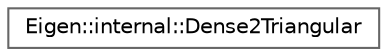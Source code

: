 digraph "类继承关系图"
{
 // LATEX_PDF_SIZE
  bgcolor="transparent";
  edge [fontname=Helvetica,fontsize=10,labelfontname=Helvetica,labelfontsize=10];
  node [fontname=Helvetica,fontsize=10,shape=box,height=0.2,width=0.4];
  rankdir="LR";
  Node0 [id="Node000000",label="Eigen::internal::Dense2Triangular",height=0.2,width=0.4,color="grey40", fillcolor="white", style="filled",URL="$struct_eigen_1_1internal_1_1_dense2_triangular.html",tooltip=" "];
}

